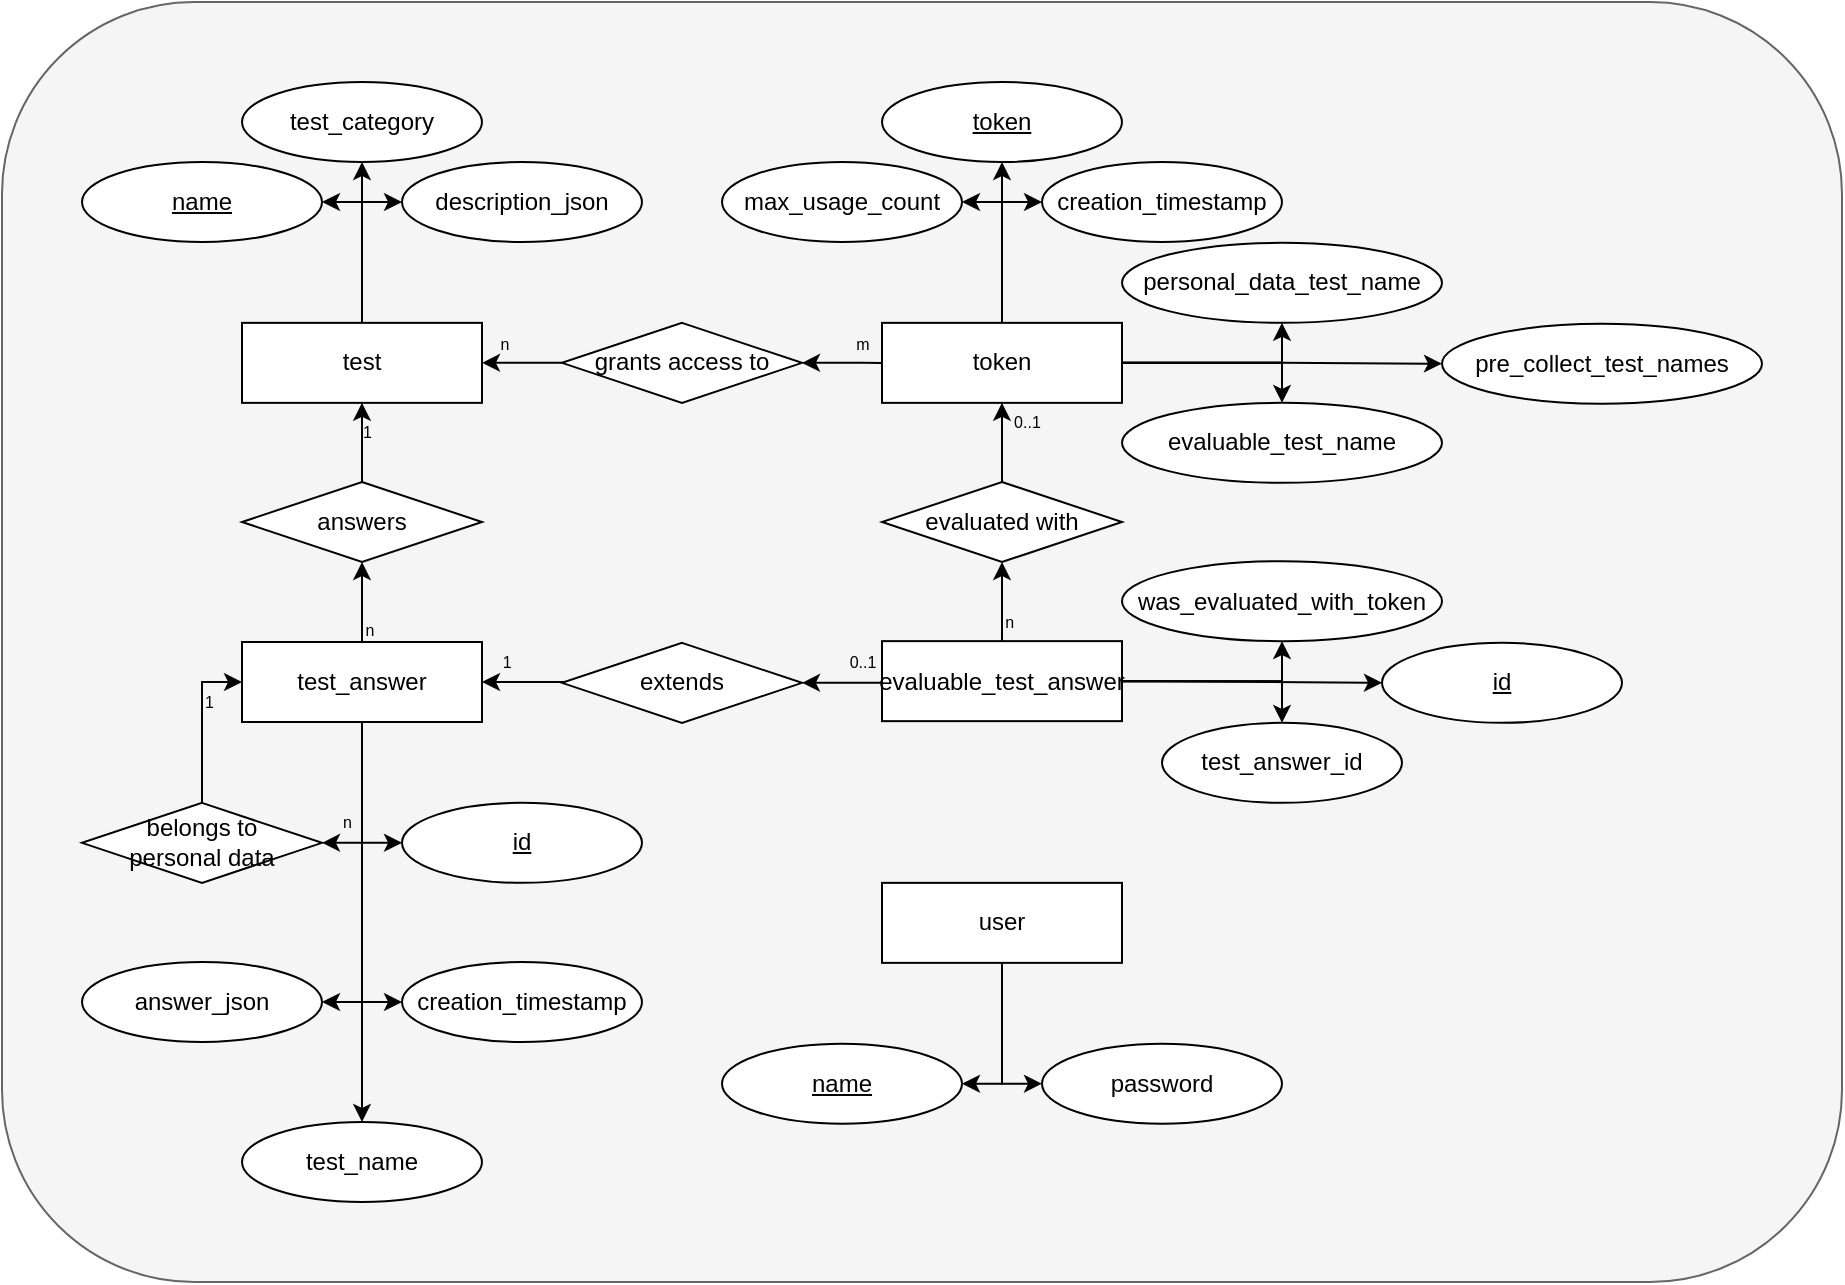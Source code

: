 <mxfile version="17.4.2" type="device"><diagram id="mnlhZn6_4g-LKrHwM_-l" name="Seite-1"><mxGraphModel dx="868" dy="593" grid="1" gridSize="10" guides="1" tooltips="1" connect="1" arrows="1" fold="1" page="1" pageScale="1" pageWidth="1000" pageHeight="720" math="0" shadow="0"><root><mxCell id="0"/><mxCell id="1" parent="0"/><mxCell id="10AFtYbNXGXRpDR4PpT--1" value="" style="rounded=1;whiteSpace=wrap;html=1;fillColor=#f5f5f5;strokeColor=#666666;fontColor=#333333;" parent="1" vertex="1"><mxGeometry x="40" y="40" width="920" height="640" as="geometry"/></mxCell><mxCell id="nrM00OK5b7w7AK58lr83-4" style="edgeStyle=orthogonalEdgeStyle;rounded=0;orthogonalLoop=1;jettySize=auto;html=1;entryX=1;entryY=0.5;entryDx=0;entryDy=0;" parent="1" source="nrM00OK5b7w7AK58lr83-1" target="nrM00OK5b7w7AK58lr83-2" edge="1"><mxGeometry relative="1" as="geometry"/></mxCell><mxCell id="nrM00OK5b7w7AK58lr83-5" style="edgeStyle=orthogonalEdgeStyle;rounded=0;orthogonalLoop=1;jettySize=auto;html=1;entryX=0;entryY=0.5;entryDx=0;entryDy=0;" parent="1" source="nrM00OK5b7w7AK58lr83-1" target="nrM00OK5b7w7AK58lr83-3" edge="1"><mxGeometry relative="1" as="geometry"/></mxCell><mxCell id="nrM00OK5b7w7AK58lr83-32" value="" style="edgeStyle=orthogonalEdgeStyle;rounded=0;orthogonalLoop=1;jettySize=auto;html=1;" parent="1" source="nrM00OK5b7w7AK58lr83-1" target="nrM00OK5b7w7AK58lr83-31" edge="1"><mxGeometry relative="1" as="geometry"/></mxCell><mxCell id="nrM00OK5b7w7AK58lr83-1" value="test" style="rounded=0;whiteSpace=wrap;html=1;" parent="1" vertex="1"><mxGeometry x="160" y="200.43" width="120" height="40" as="geometry"/></mxCell><mxCell id="nrM00OK5b7w7AK58lr83-2" value="&lt;u&gt;name&lt;/u&gt;" style="ellipse;whiteSpace=wrap;html=1;" parent="1" vertex="1"><mxGeometry x="80" y="120" width="120" height="40" as="geometry"/></mxCell><mxCell id="nrM00OK5b7w7AK58lr83-3" value="description_json" style="ellipse;whiteSpace=wrap;html=1;" parent="1" vertex="1"><mxGeometry x="240" y="120" width="120" height="40" as="geometry"/></mxCell><mxCell id="nrM00OK5b7w7AK58lr83-10" value="" style="edgeStyle=orthogonalEdgeStyle;rounded=0;orthogonalLoop=1;jettySize=auto;html=1;" parent="1" source="nrM00OK5b7w7AK58lr83-8" target="nrM00OK5b7w7AK58lr83-9" edge="1"><mxGeometry relative="1" as="geometry"/></mxCell><mxCell id="aRyaweP2vt-PZlSFdoBr-23" value="&amp;nbsp; &amp;nbsp; n" style="edgeLabel;html=1;align=center;verticalAlign=middle;resizable=0;points=[];fontSize=8;labelBackgroundColor=none;" parent="nrM00OK5b7w7AK58lr83-10" vertex="1" connectable="0"><mxGeometry x="-0.695" y="1" relative="1" as="geometry"><mxPoint as="offset"/></mxGeometry></mxCell><mxCell id="nrM00OK5b7w7AK58lr83-24" value="" style="edgeStyle=orthogonalEdgeStyle;rounded=0;orthogonalLoop=1;jettySize=auto;html=1;exitX=0.5;exitY=1;exitDx=0;exitDy=0;entryX=1;entryY=0.5;entryDx=0;entryDy=0;" parent="1" source="nrM00OK5b7w7AK58lr83-8" target="nrM00OK5b7w7AK58lr83-13" edge="1"><mxGeometry relative="1" as="geometry"/></mxCell><mxCell id="aRyaweP2vt-PZlSFdoBr-25" value="&amp;nbsp; n" style="edgeLabel;html=1;align=center;verticalAlign=middle;resizable=0;points=[];fontSize=8;labelBackgroundColor=none;" parent="nrM00OK5b7w7AK58lr83-24" vertex="1" connectable="0"><mxGeometry x="-0.881" relative="1" as="geometry"><mxPoint x="-10" y="45" as="offset"/></mxGeometry></mxCell><mxCell id="nrM00OK5b7w7AK58lr83-27" value="" style="edgeStyle=orthogonalEdgeStyle;rounded=0;orthogonalLoop=1;jettySize=auto;html=1;entryX=1;entryY=0.5;entryDx=0;entryDy=0;" parent="1" source="nrM00OK5b7w7AK58lr83-8" target="nrM00OK5b7w7AK58lr83-26" edge="1"><mxGeometry relative="1" as="geometry"/></mxCell><mxCell id="0bcs4TqTx3m5sL3N_c5S-2" value="" style="edgeStyle=orthogonalEdgeStyle;rounded=0;orthogonalLoop=1;jettySize=auto;html=1;entryX=0;entryY=0.5;entryDx=0;entryDy=0;" parent="1" source="nrM00OK5b7w7AK58lr83-8" target="0bcs4TqTx3m5sL3N_c5S-1" edge="1"><mxGeometry relative="1" as="geometry"/></mxCell><mxCell id="aRyaweP2vt-PZlSFdoBr-20" style="edgeStyle=orthogonalEdgeStyle;rounded=0;orthogonalLoop=1;jettySize=auto;html=1;entryX=0.5;entryY=0;entryDx=0;entryDy=0;fontSize=8;" parent="1" source="nrM00OK5b7w7AK58lr83-8" target="aRyaweP2vt-PZlSFdoBr-18" edge="1"><mxGeometry relative="1" as="geometry"/></mxCell><mxCell id="eOk7GQS66rnnYgYfbDOB-2" value="" style="edgeStyle=orthogonalEdgeStyle;rounded=0;orthogonalLoop=1;jettySize=auto;html=1;exitX=0.5;exitY=1;exitDx=0;exitDy=0;entryX=0;entryY=0.5;entryDx=0;entryDy=0;" parent="1" source="nrM00OK5b7w7AK58lr83-8" target="oj5NRY1XoX79s0Fou7Ji-23" edge="1"><mxGeometry relative="1" as="geometry"><Array as="points"><mxPoint x="220" y="460"/></Array></mxGeometry></mxCell><mxCell id="nrM00OK5b7w7AK58lr83-8" value="test_answer" style="rounded=0;whiteSpace=wrap;html=1;" parent="1" vertex="1"><mxGeometry x="160" y="360" width="120" height="40" as="geometry"/></mxCell><mxCell id="nrM00OK5b7w7AK58lr83-11" value="" style="edgeStyle=orthogonalEdgeStyle;rounded=0;orthogonalLoop=1;jettySize=auto;html=1;" parent="1" source="nrM00OK5b7w7AK58lr83-9" target="nrM00OK5b7w7AK58lr83-1" edge="1"><mxGeometry relative="1" as="geometry"/></mxCell><mxCell id="aRyaweP2vt-PZlSFdoBr-22" value="&amp;nbsp; 1" style="edgeLabel;html=1;align=center;verticalAlign=middle;resizable=0;points=[];fontSize=8;labelBackgroundColor=none;" parent="nrM00OK5b7w7AK58lr83-11" vertex="1" connectable="0"><mxGeometry x="0.299" relative="1" as="geometry"><mxPoint as="offset"/></mxGeometry></mxCell><mxCell id="nrM00OK5b7w7AK58lr83-9" value="answers" style="rhombus;whiteSpace=wrap;html=1;" parent="1" vertex="1"><mxGeometry x="160" y="280" width="120" height="40" as="geometry"/></mxCell><mxCell id="nrM00OK5b7w7AK58lr83-25" value="" style="edgeStyle=orthogonalEdgeStyle;rounded=0;orthogonalLoop=1;jettySize=auto;html=1;exitX=0.5;exitY=0;exitDx=0;exitDy=0;entryX=0;entryY=0.5;entryDx=0;entryDy=0;" parent="1" source="nrM00OK5b7w7AK58lr83-13" target="nrM00OK5b7w7AK58lr83-8" edge="1"><mxGeometry relative="1" as="geometry"><mxPoint x="80" y="630" as="sourcePoint"/><mxPoint x="220" y="520" as="targetPoint"/></mxGeometry></mxCell><mxCell id="aRyaweP2vt-PZlSFdoBr-26" value="&amp;nbsp; 1" style="edgeLabel;html=1;align=center;verticalAlign=middle;resizable=0;points=[];fontSize=8;labelBackgroundColor=none;" parent="nrM00OK5b7w7AK58lr83-25" vertex="1" connectable="0"><mxGeometry x="0.586" relative="1" as="geometry"><mxPoint x="-3" y="10" as="offset"/></mxGeometry></mxCell><mxCell id="nrM00OK5b7w7AK58lr83-13" value="belongs to&lt;br&gt;personal data" style="rhombus;whiteSpace=wrap;html=1;" parent="1" vertex="1"><mxGeometry x="80" y="440.43" width="120" height="40" as="geometry"/></mxCell><mxCell id="nrM00OK5b7w7AK58lr83-26" value="answer_json" style="ellipse;whiteSpace=wrap;html=1;" parent="1" vertex="1"><mxGeometry x="80" y="520" width="120" height="40" as="geometry"/></mxCell><mxCell id="nrM00OK5b7w7AK58lr83-31" value="test_category" style="ellipse;whiteSpace=wrap;html=1;" parent="1" vertex="1"><mxGeometry x="160" y="80" width="120" height="40" as="geometry"/></mxCell><mxCell id="nrM00OK5b7w7AK58lr83-41" value="" style="edgeStyle=orthogonalEdgeStyle;rounded=0;orthogonalLoop=1;jettySize=auto;html=1;entryX=1;entryY=0.5;entryDx=0;entryDy=0;exitX=0;exitY=0.5;exitDx=0;exitDy=0;" parent="1" edge="1"><mxGeometry relative="1" as="geometry"><Array as="points"><mxPoint x="470" y="220.01"/><mxPoint x="470" y="220.01"/></Array><mxPoint x="480" y="220.44" as="sourcePoint"/><mxPoint x="440" y="220.44" as="targetPoint"/></mxGeometry></mxCell><mxCell id="aRyaweP2vt-PZlSFdoBr-14" value="&lt;font style=&quot;font-size: 8px; line-height: 1;&quot;&gt;m&lt;/font&gt;" style="edgeLabel;html=1;align=center;verticalAlign=middle;resizable=0;points=[];spacing=1;spacingBottom=-1;spacingTop=0;fontSize=8;labelBackgroundColor=none;" parent="nrM00OK5b7w7AK58lr83-41" vertex="1" connectable="0"><mxGeometry x="-0.66" relative="1" as="geometry"><mxPoint x="-3" y="-10" as="offset"/></mxGeometry></mxCell><mxCell id="aRyaweP2vt-PZlSFdoBr-7" value="" style="edgeStyle=orthogonalEdgeStyle;rounded=0;orthogonalLoop=1;jettySize=auto;html=1;" parent="1" source="nrM00OK5b7w7AK58lr83-33" target="nrM00OK5b7w7AK58lr83-34" edge="1"><mxGeometry relative="1" as="geometry"/></mxCell><mxCell id="aRyaweP2vt-PZlSFdoBr-8" style="edgeStyle=orthogonalEdgeStyle;rounded=0;orthogonalLoop=1;jettySize=auto;html=1;entryX=0;entryY=0.5;entryDx=0;entryDy=0;" parent="1" source="nrM00OK5b7w7AK58lr83-33" target="aRyaweP2vt-PZlSFdoBr-5" edge="1"><mxGeometry relative="1" as="geometry"><Array as="points"><mxPoint x="540" y="140"/></Array></mxGeometry></mxCell><mxCell id="aRyaweP2vt-PZlSFdoBr-10" style="edgeStyle=orthogonalEdgeStyle;rounded=0;orthogonalLoop=1;jettySize=auto;html=1;entryX=1;entryY=0.5;entryDx=0;entryDy=0;exitX=0.5;exitY=0;exitDx=0;exitDy=0;" parent="1" source="nrM00OK5b7w7AK58lr83-33" target="nrM00OK5b7w7AK58lr83-35" edge="1"><mxGeometry relative="1" as="geometry"><Array as="points"><mxPoint x="540" y="140"/></Array></mxGeometry></mxCell><mxCell id="aRyaweP2vt-PZlSFdoBr-11" style="edgeStyle=orthogonalEdgeStyle;rounded=0;orthogonalLoop=1;jettySize=auto;html=1;entryX=0;entryY=0.5;entryDx=0;entryDy=0;exitX=1;exitY=0.5;exitDx=0;exitDy=0;" parent="1" source="nrM00OK5b7w7AK58lr83-33" target="aRyaweP2vt-PZlSFdoBr-3" edge="1"><mxGeometry relative="1" as="geometry"><mxPoint x="600" y="220.86" as="sourcePoint"/></mxGeometry></mxCell><mxCell id="aRyaweP2vt-PZlSFdoBr-12" style="edgeStyle=orthogonalEdgeStyle;rounded=0;orthogonalLoop=1;jettySize=auto;html=1;entryX=0.5;entryY=1;entryDx=0;entryDy=0;exitX=1;exitY=0.5;exitDx=0;exitDy=0;" parent="1" source="nrM00OK5b7w7AK58lr83-33" target="aRyaweP2vt-PZlSFdoBr-2" edge="1"><mxGeometry relative="1" as="geometry"><mxPoint x="600" y="220.86" as="sourcePoint"/><Array as="points"><mxPoint x="680" y="220"/></Array></mxGeometry></mxCell><mxCell id="aRyaweP2vt-PZlSFdoBr-13" style="edgeStyle=orthogonalEdgeStyle;rounded=0;orthogonalLoop=1;jettySize=auto;html=1;entryX=0.5;entryY=0;entryDx=0;entryDy=0;exitX=1;exitY=0.5;exitDx=0;exitDy=0;" parent="1" source="nrM00OK5b7w7AK58lr83-33" target="aRyaweP2vt-PZlSFdoBr-4" edge="1"><mxGeometry relative="1" as="geometry"><mxPoint x="600" y="220.86" as="sourcePoint"/><Array as="points"><mxPoint x="680" y="220"/></Array></mxGeometry></mxCell><mxCell id="nrM00OK5b7w7AK58lr83-33" value="token" style="rounded=0;whiteSpace=wrap;html=1;" parent="1" vertex="1"><mxGeometry x="480" y="200.43" width="120" height="40" as="geometry"/></mxCell><mxCell id="nrM00OK5b7w7AK58lr83-34" value="&lt;u&gt;token&lt;/u&gt;" style="ellipse;whiteSpace=wrap;html=1;" parent="1" vertex="1"><mxGeometry x="480" y="80.0" width="120" height="40" as="geometry"/></mxCell><mxCell id="nrM00OK5b7w7AK58lr83-35" value="max_usage_count" style="ellipse;whiteSpace=wrap;html=1;" parent="1" vertex="1"><mxGeometry x="400" y="120.0" width="120" height="40" as="geometry"/></mxCell><mxCell id="nrM00OK5b7w7AK58lr83-39" value="grants access to" style="rhombus;whiteSpace=wrap;html=1;" parent="1" vertex="1"><mxGeometry x="320" y="200.43" width="120" height="40" as="geometry"/></mxCell><mxCell id="nrM00OK5b7w7AK58lr83-50" value="" style="edgeStyle=orthogonalEdgeStyle;rounded=0;orthogonalLoop=1;jettySize=auto;html=1;" parent="1" source="nrM00OK5b7w7AK58lr83-39" target="nrM00OK5b7w7AK58lr83-1" edge="1"><mxGeometry relative="1" as="geometry"/></mxCell><mxCell id="aRyaweP2vt-PZlSFdoBr-17" value="&lt;p style=&quot;line-height: 1; font-size: 8px;&quot;&gt;n&lt;/p&gt;" style="edgeLabel;html=1;align=center;verticalAlign=middle;resizable=0;points=[];fontSize=8;spacing=1;spacingBottom=-1;labelBackgroundColor=none;" parent="nrM00OK5b7w7AK58lr83-50" vertex="1" connectable="0"><mxGeometry x="0.675" relative="1" as="geometry"><mxPoint x="4" y="-10" as="offset"/></mxGeometry></mxCell><mxCell id="0bcs4TqTx3m5sL3N_c5S-1" value="creation_timestamp" style="ellipse;whiteSpace=wrap;html=1;" parent="1" vertex="1"><mxGeometry x="240" y="520" width="120" height="40" as="geometry"/></mxCell><mxCell id="oj5NRY1XoX79s0Fou7Ji-23" value="&lt;u&gt;id&lt;/u&gt;" style="ellipse;whiteSpace=wrap;html=1;" parent="1" vertex="1"><mxGeometry x="240" y="440.43" width="120" height="40" as="geometry"/></mxCell><mxCell id="aRyaweP2vt-PZlSFdoBr-72" style="edgeStyle=orthogonalEdgeStyle;rounded=0;orthogonalLoop=1;jettySize=auto;html=1;entryX=1;entryY=0.5;entryDx=0;entryDy=0;labelBackgroundColor=none;fontSize=8;" parent="1" source="jj0q9bABq6jWuBtmcx6D-6" target="jj0q9bABq6jWuBtmcx6D-7" edge="1"><mxGeometry relative="1" as="geometry"/></mxCell><mxCell id="aRyaweP2vt-PZlSFdoBr-73" style="edgeStyle=orthogonalEdgeStyle;rounded=0;orthogonalLoop=1;jettySize=auto;html=1;entryX=0;entryY=0.5;entryDx=0;entryDy=0;labelBackgroundColor=none;fontSize=8;" parent="1" source="jj0q9bABq6jWuBtmcx6D-6" target="jj0q9bABq6jWuBtmcx6D-8" edge="1"><mxGeometry relative="1" as="geometry"/></mxCell><mxCell id="jj0q9bABq6jWuBtmcx6D-6" value="user" style="rounded=0;whiteSpace=wrap;html=1;" parent="1" vertex="1"><mxGeometry x="480" y="480.43" width="120" height="40" as="geometry"/></mxCell><mxCell id="jj0q9bABq6jWuBtmcx6D-7" value="&lt;u&gt;name&lt;/u&gt;" style="ellipse;whiteSpace=wrap;html=1;" parent="1" vertex="1"><mxGeometry x="400" y="560.86" width="120" height="40" as="geometry"/></mxCell><mxCell id="jj0q9bABq6jWuBtmcx6D-8" value="password" style="ellipse;whiteSpace=wrap;html=1;" parent="1" vertex="1"><mxGeometry x="560" y="560.86" width="120" height="40" as="geometry"/></mxCell><mxCell id="aRyaweP2vt-PZlSFdoBr-2" value="personal_data_test_name" style="ellipse;whiteSpace=wrap;html=1;" parent="1" vertex="1"><mxGeometry x="600" y="160.43" width="160" height="40" as="geometry"/></mxCell><mxCell id="aRyaweP2vt-PZlSFdoBr-3" value="pre_collect_test_names" style="ellipse;whiteSpace=wrap;html=1;" parent="1" vertex="1"><mxGeometry x="760" y="200.86" width="160" height="40" as="geometry"/></mxCell><mxCell id="aRyaweP2vt-PZlSFdoBr-4" value="evaluable_test_name" style="ellipse;whiteSpace=wrap;html=1;" parent="1" vertex="1"><mxGeometry x="600" y="240.43" width="160" height="40" as="geometry"/></mxCell><mxCell id="aRyaweP2vt-PZlSFdoBr-5" value="creation_timestamp" style="ellipse;whiteSpace=wrap;html=1;" parent="1" vertex="1"><mxGeometry x="560" y="120.0" width="120" height="40" as="geometry"/></mxCell><mxCell id="aRyaweP2vt-PZlSFdoBr-18" value="test_name" style="ellipse;whiteSpace=wrap;html=1;" parent="1" vertex="1"><mxGeometry x="160" y="600" width="120" height="40" as="geometry"/></mxCell><mxCell id="aRyaweP2vt-PZlSFdoBr-29" value="0..1" style="edgeStyle=orthogonalEdgeStyle;rounded=0;orthogonalLoop=1;jettySize=auto;html=1;entryX=1;entryY=0.5;entryDx=0;entryDy=0;fontSize=8;labelBackgroundColor=none;" parent="1" source="aRyaweP2vt-PZlSFdoBr-27" target="aRyaweP2vt-PZlSFdoBr-28" edge="1"><mxGeometry x="-0.5" y="-10" relative="1" as="geometry"><Array as="points"><mxPoint x="460" y="380"/></Array><mxPoint as="offset"/></mxGeometry></mxCell><mxCell id="aRyaweP2vt-PZlSFdoBr-33" value="" style="edgeStyle=orthogonalEdgeStyle;rounded=0;orthogonalLoop=1;jettySize=auto;html=1;labelBackgroundColor=none;fontSize=8;entryX=0;entryY=0.5;entryDx=0;entryDy=0;exitX=1;exitY=0.5;exitDx=0;exitDy=0;" parent="1" source="aRyaweP2vt-PZlSFdoBr-27" target="aRyaweP2vt-PZlSFdoBr-32" edge="1"><mxGeometry relative="1" as="geometry"><Array as="points"><mxPoint x="620" y="380"/></Array></mxGeometry></mxCell><mxCell id="aRyaweP2vt-PZlSFdoBr-36" value="" style="edgeStyle=orthogonalEdgeStyle;rounded=0;orthogonalLoop=1;jettySize=auto;html=1;labelBackgroundColor=none;fontSize=8;" parent="1" source="aRyaweP2vt-PZlSFdoBr-27" target="aRyaweP2vt-PZlSFdoBr-35" edge="1"><mxGeometry relative="1" as="geometry"/></mxCell><mxCell id="aRyaweP2vt-PZlSFdoBr-71" value="&amp;nbsp; &amp;nbsp;n" style="edgeLabel;html=1;align=center;verticalAlign=middle;resizable=0;points=[];fontSize=8;labelBackgroundColor=none;" parent="aRyaweP2vt-PZlSFdoBr-36" vertex="1" connectable="0"><mxGeometry x="-0.873" relative="1" as="geometry"><mxPoint y="-7" as="offset"/></mxGeometry></mxCell><mxCell id="aRyaweP2vt-PZlSFdoBr-39" value="" style="edgeStyle=orthogonalEdgeStyle;rounded=0;orthogonalLoop=1;jettySize=auto;html=1;labelBackgroundColor=none;fontSize=8;exitX=1;exitY=0.501;exitDx=0;exitDy=0;exitPerimeter=0;" parent="1" source="aRyaweP2vt-PZlSFdoBr-27" target="aRyaweP2vt-PZlSFdoBr-38" edge="1"><mxGeometry relative="1" as="geometry"><Array as="points"><mxPoint x="680" y="380"/></Array></mxGeometry></mxCell><mxCell id="aRyaweP2vt-PZlSFdoBr-42" style="edgeStyle=orthogonalEdgeStyle;rounded=0;orthogonalLoop=1;jettySize=auto;html=1;entryX=0.5;entryY=0;entryDx=0;entryDy=0;labelBackgroundColor=none;fontSize=8;exitX=1;exitY=0.5;exitDx=0;exitDy=0;" parent="1" source="aRyaweP2vt-PZlSFdoBr-27" target="aRyaweP2vt-PZlSFdoBr-40" edge="1"><mxGeometry relative="1" as="geometry"><Array as="points"><mxPoint x="680" y="380"/></Array></mxGeometry></mxCell><mxCell id="aRyaweP2vt-PZlSFdoBr-27" value="evaluable_test_answer" style="rounded=0;whiteSpace=wrap;html=1;" parent="1" vertex="1"><mxGeometry x="480" y="359.57" width="120" height="40" as="geometry"/></mxCell><mxCell id="aRyaweP2vt-PZlSFdoBr-30" style="edgeStyle=orthogonalEdgeStyle;rounded=0;orthogonalLoop=1;jettySize=auto;html=1;entryX=1;entryY=0.5;entryDx=0;entryDy=0;fontSize=8;" parent="1" source="aRyaweP2vt-PZlSFdoBr-28" target="nrM00OK5b7w7AK58lr83-8" edge="1"><mxGeometry relative="1" as="geometry"><Array as="points"><mxPoint x="300" y="380"/></Array></mxGeometry></mxCell><mxCell id="aRyaweP2vt-PZlSFdoBr-31" value="&amp;nbsp;1" style="edgeLabel;html=1;align=center;verticalAlign=middle;resizable=0;points=[];fontSize=8;labelBackgroundColor=none;" parent="aRyaweP2vt-PZlSFdoBr-30" vertex="1" connectable="0"><mxGeometry x="0.654" relative="1" as="geometry"><mxPoint x="3" y="-10" as="offset"/></mxGeometry></mxCell><mxCell id="aRyaweP2vt-PZlSFdoBr-28" value="extends" style="rhombus;whiteSpace=wrap;html=1;" parent="1" vertex="1"><mxGeometry x="320" y="360.43" width="120" height="40" as="geometry"/></mxCell><mxCell id="aRyaweP2vt-PZlSFdoBr-32" value="&lt;u&gt;id&lt;/u&gt;" style="ellipse;whiteSpace=wrap;html=1;" parent="1" vertex="1"><mxGeometry x="730" y="360.43" width="120" height="40" as="geometry"/></mxCell><mxCell id="aRyaweP2vt-PZlSFdoBr-37" value="" style="edgeStyle=orthogonalEdgeStyle;rounded=0;orthogonalLoop=1;jettySize=auto;html=1;labelBackgroundColor=none;fontSize=8;" parent="1" source="aRyaweP2vt-PZlSFdoBr-35" target="nrM00OK5b7w7AK58lr83-33" edge="1"><mxGeometry relative="1" as="geometry"/></mxCell><mxCell id="aRyaweP2vt-PZlSFdoBr-70" value="&amp;nbsp; &amp;nbsp; &amp;nbsp; &amp;nbsp; &amp;nbsp; &amp;nbsp;0..1" style="edgeLabel;html=1;align=center;verticalAlign=middle;resizable=0;points=[];fontSize=8;labelBackgroundColor=none;" parent="aRyaweP2vt-PZlSFdoBr-37" vertex="1" connectable="0"><mxGeometry x="0.73" relative="1" as="geometry"><mxPoint y="4" as="offset"/></mxGeometry></mxCell><mxCell id="aRyaweP2vt-PZlSFdoBr-35" value="evaluated with" style="rhombus;whiteSpace=wrap;html=1;" parent="1" vertex="1"><mxGeometry x="480" y="280.0" width="120" height="40" as="geometry"/></mxCell><mxCell id="aRyaweP2vt-PZlSFdoBr-38" value="was_evaluated_with_token" style="ellipse;whiteSpace=wrap;html=1;" parent="1" vertex="1"><mxGeometry x="600" y="319.57" width="160" height="40" as="geometry"/></mxCell><mxCell id="aRyaweP2vt-PZlSFdoBr-40" value="test_answer_id" style="ellipse;whiteSpace=wrap;html=1;" parent="1" vertex="1"><mxGeometry x="620" y="400.43" width="120" height="40" as="geometry"/></mxCell></root></mxGraphModel></diagram></mxfile>